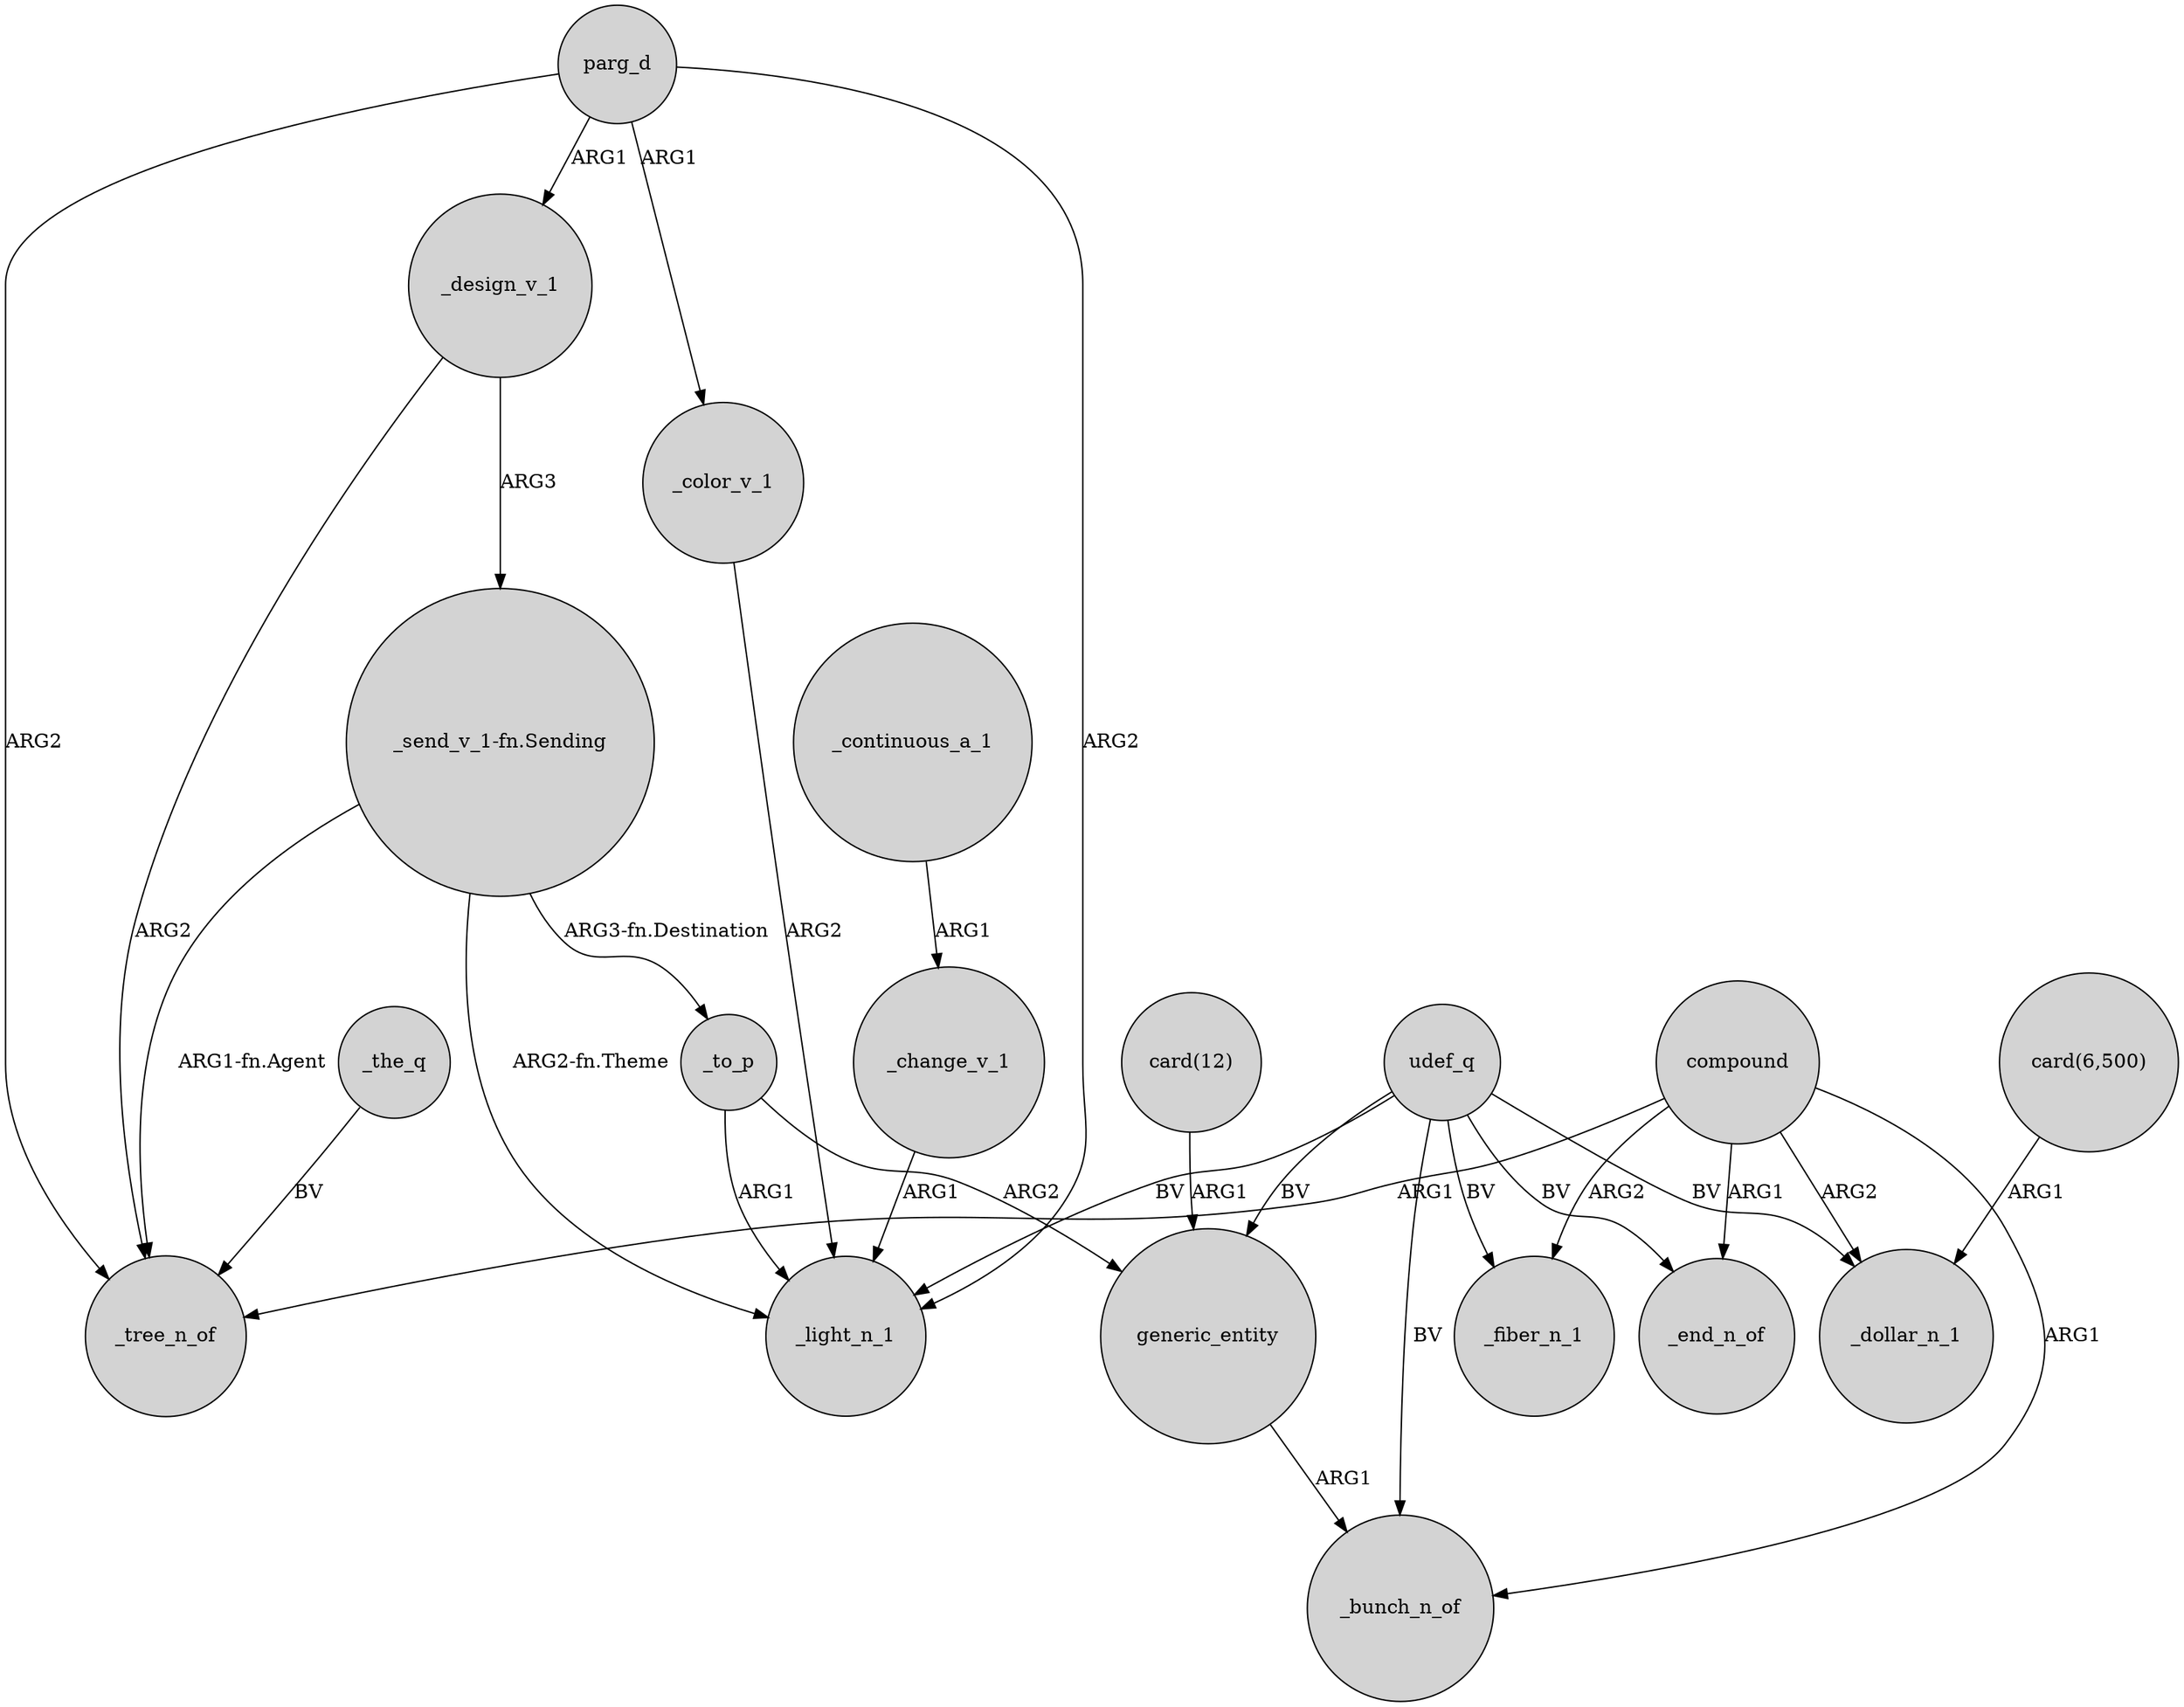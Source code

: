 digraph {
	node [shape=circle style=filled]
	"_send_v_1-fn.Sending" -> _tree_n_of [label="ARG1-fn.Agent"]
	udef_q -> generic_entity [label=BV]
	_continuous_a_1 -> _change_v_1 [label=ARG1]
	udef_q -> _end_n_of [label=BV]
	generic_entity -> _bunch_n_of [label=ARG1]
	udef_q -> _fiber_n_1 [label=BV]
	parg_d -> _color_v_1 [label=ARG1]
	_to_p -> _light_n_1 [label=ARG1]
	_color_v_1 -> _light_n_1 [label=ARG2]
	_design_v_1 -> "_send_v_1-fn.Sending" [label=ARG3]
	parg_d -> _tree_n_of [label=ARG2]
	"_send_v_1-fn.Sending" -> _light_n_1 [label="ARG2-fn.Theme"]
	_to_p -> generic_entity [label=ARG2]
	compound -> _bunch_n_of [label=ARG1]
	_change_v_1 -> _light_n_1 [label=ARG1]
	parg_d -> _light_n_1 [label=ARG2]
	"card(6,500)" -> _dollar_n_1 [label=ARG1]
	compound -> _tree_n_of [label=ARG1]
	"_send_v_1-fn.Sending" -> _to_p [label="ARG3-fn.Destination"]
	compound -> _fiber_n_1 [label=ARG2]
	parg_d -> _design_v_1 [label=ARG1]
	"card(12)" -> generic_entity [label=ARG1]
	udef_q -> _bunch_n_of [label=BV]
	_the_q -> _tree_n_of [label=BV]
	compound -> _dollar_n_1 [label=ARG2]
	compound -> _end_n_of [label=ARG1]
	_design_v_1 -> _tree_n_of [label=ARG2]
	udef_q -> _dollar_n_1 [label=BV]
	udef_q -> _light_n_1 [label=BV]
}
